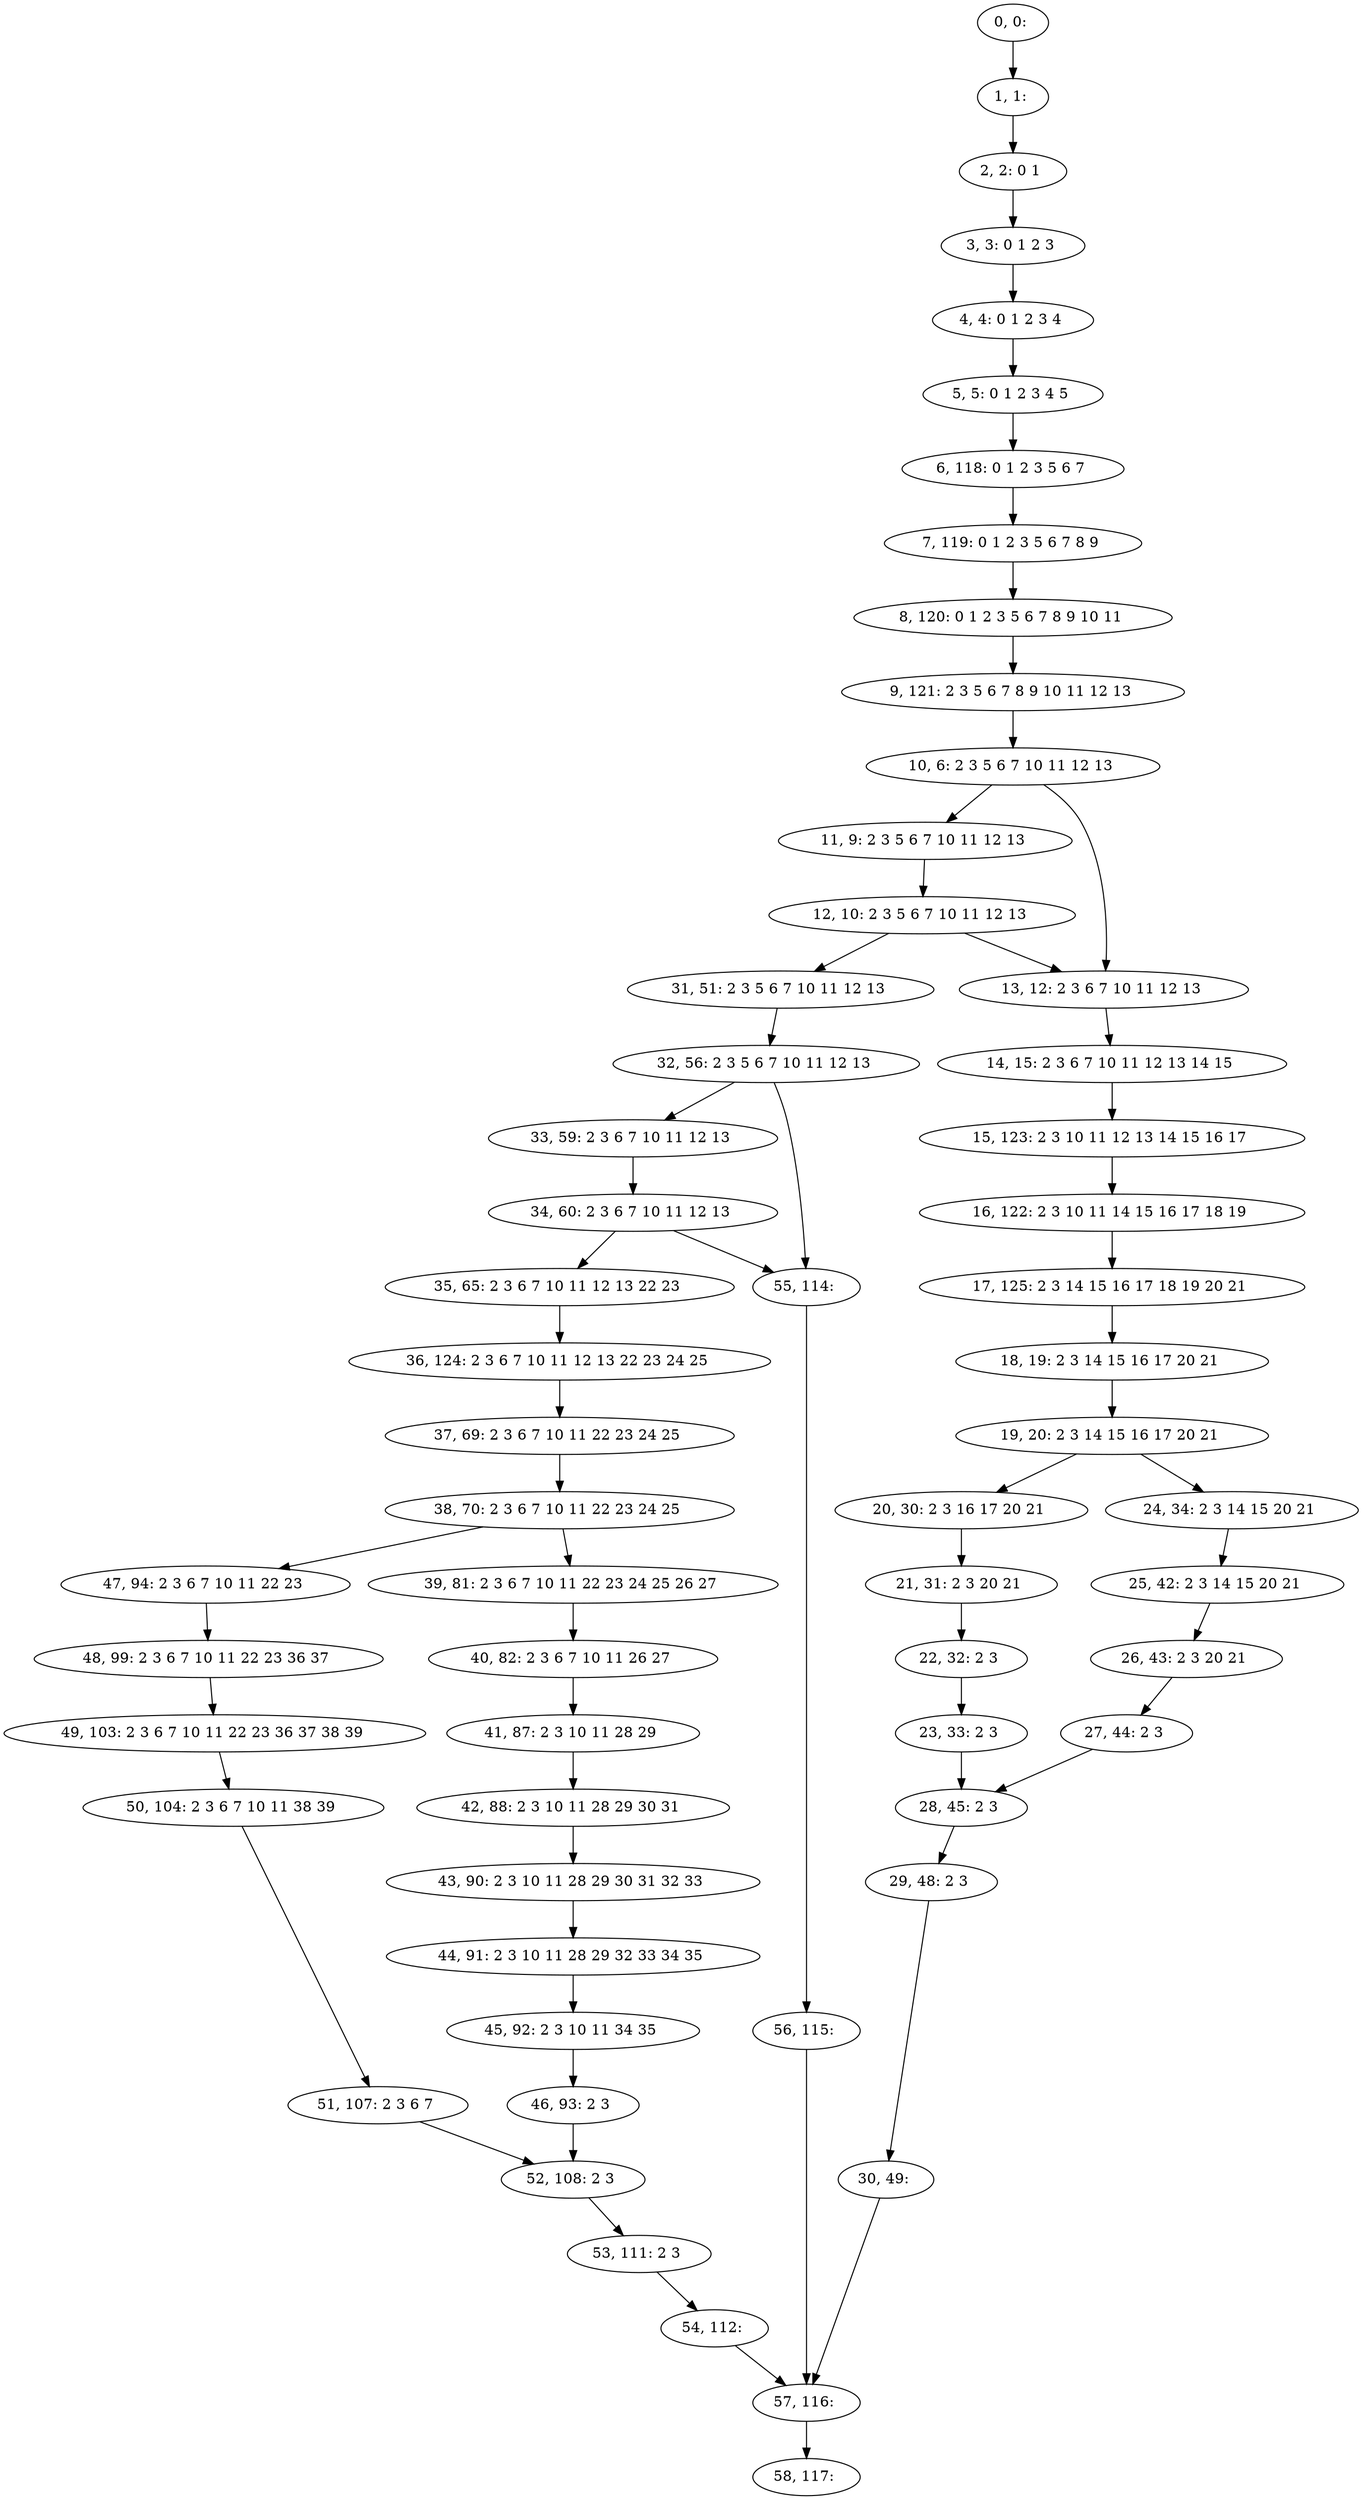 digraph G {
0[label="0, 0: "];
1[label="1, 1: "];
2[label="2, 2: 0 1 "];
3[label="3, 3: 0 1 2 3 "];
4[label="4, 4: 0 1 2 3 4 "];
5[label="5, 5: 0 1 2 3 4 5 "];
6[label="6, 118: 0 1 2 3 5 6 7 "];
7[label="7, 119: 0 1 2 3 5 6 7 8 9 "];
8[label="8, 120: 0 1 2 3 5 6 7 8 9 10 11 "];
9[label="9, 121: 2 3 5 6 7 8 9 10 11 12 13 "];
10[label="10, 6: 2 3 5 6 7 10 11 12 13 "];
11[label="11, 9: 2 3 5 6 7 10 11 12 13 "];
12[label="12, 10: 2 3 5 6 7 10 11 12 13 "];
13[label="13, 12: 2 3 6 7 10 11 12 13 "];
14[label="14, 15: 2 3 6 7 10 11 12 13 14 15 "];
15[label="15, 123: 2 3 10 11 12 13 14 15 16 17 "];
16[label="16, 122: 2 3 10 11 14 15 16 17 18 19 "];
17[label="17, 125: 2 3 14 15 16 17 18 19 20 21 "];
18[label="18, 19: 2 3 14 15 16 17 20 21 "];
19[label="19, 20: 2 3 14 15 16 17 20 21 "];
20[label="20, 30: 2 3 16 17 20 21 "];
21[label="21, 31: 2 3 20 21 "];
22[label="22, 32: 2 3 "];
23[label="23, 33: 2 3 "];
24[label="24, 34: 2 3 14 15 20 21 "];
25[label="25, 42: 2 3 14 15 20 21 "];
26[label="26, 43: 2 3 20 21 "];
27[label="27, 44: 2 3 "];
28[label="28, 45: 2 3 "];
29[label="29, 48: 2 3 "];
30[label="30, 49: "];
31[label="31, 51: 2 3 5 6 7 10 11 12 13 "];
32[label="32, 56: 2 3 5 6 7 10 11 12 13 "];
33[label="33, 59: 2 3 6 7 10 11 12 13 "];
34[label="34, 60: 2 3 6 7 10 11 12 13 "];
35[label="35, 65: 2 3 6 7 10 11 12 13 22 23 "];
36[label="36, 124: 2 3 6 7 10 11 12 13 22 23 24 25 "];
37[label="37, 69: 2 3 6 7 10 11 22 23 24 25 "];
38[label="38, 70: 2 3 6 7 10 11 22 23 24 25 "];
39[label="39, 81: 2 3 6 7 10 11 22 23 24 25 26 27 "];
40[label="40, 82: 2 3 6 7 10 11 26 27 "];
41[label="41, 87: 2 3 10 11 28 29 "];
42[label="42, 88: 2 3 10 11 28 29 30 31 "];
43[label="43, 90: 2 3 10 11 28 29 30 31 32 33 "];
44[label="44, 91: 2 3 10 11 28 29 32 33 34 35 "];
45[label="45, 92: 2 3 10 11 34 35 "];
46[label="46, 93: 2 3 "];
47[label="47, 94: 2 3 6 7 10 11 22 23 "];
48[label="48, 99: 2 3 6 7 10 11 22 23 36 37 "];
49[label="49, 103: 2 3 6 7 10 11 22 23 36 37 38 39 "];
50[label="50, 104: 2 3 6 7 10 11 38 39 "];
51[label="51, 107: 2 3 6 7 "];
52[label="52, 108: 2 3 "];
53[label="53, 111: 2 3 "];
54[label="54, 112: "];
55[label="55, 114: "];
56[label="56, 115: "];
57[label="57, 116: "];
58[label="58, 117: "];
0->1 ;
1->2 ;
2->3 ;
3->4 ;
4->5 ;
5->6 ;
6->7 ;
7->8 ;
8->9 ;
9->10 ;
10->11 ;
10->13 ;
11->12 ;
12->13 ;
12->31 ;
13->14 ;
14->15 ;
15->16 ;
16->17 ;
17->18 ;
18->19 ;
19->20 ;
19->24 ;
20->21 ;
21->22 ;
22->23 ;
23->28 ;
24->25 ;
25->26 ;
26->27 ;
27->28 ;
28->29 ;
29->30 ;
30->57 ;
31->32 ;
32->33 ;
32->55 ;
33->34 ;
34->35 ;
34->55 ;
35->36 ;
36->37 ;
37->38 ;
38->39 ;
38->47 ;
39->40 ;
40->41 ;
41->42 ;
42->43 ;
43->44 ;
44->45 ;
45->46 ;
46->52 ;
47->48 ;
48->49 ;
49->50 ;
50->51 ;
51->52 ;
52->53 ;
53->54 ;
54->57 ;
55->56 ;
56->57 ;
57->58 ;
}
